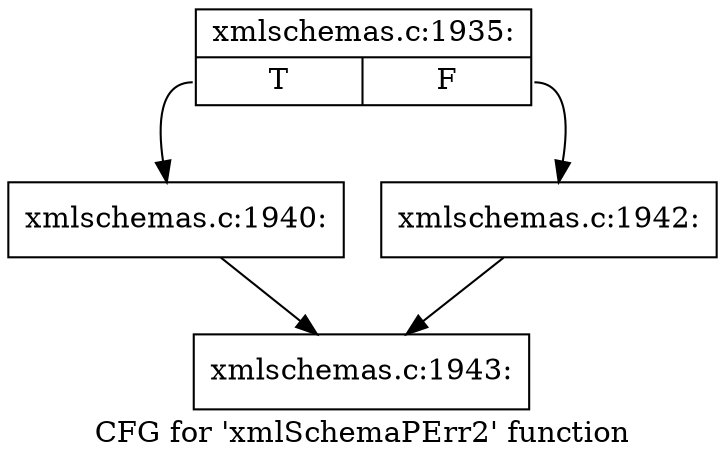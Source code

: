 digraph "CFG for 'xmlSchemaPErr2' function" {
	label="CFG for 'xmlSchemaPErr2' function";

	Node0x55d0260ccd60 [shape=record,label="{xmlschemas.c:1935:|{<s0>T|<s1>F}}"];
	Node0x55d0260ccd60:s0 -> Node0x55d0260ce7d0;
	Node0x55d0260ccd60:s1 -> Node0x55d0260ce870;
	Node0x55d0260ce7d0 [shape=record,label="{xmlschemas.c:1940:}"];
	Node0x55d0260ce7d0 -> Node0x55d0260ce820;
	Node0x55d0260ce870 [shape=record,label="{xmlschemas.c:1942:}"];
	Node0x55d0260ce870 -> Node0x55d0260ce820;
	Node0x55d0260ce820 [shape=record,label="{xmlschemas.c:1943:}"];
}
